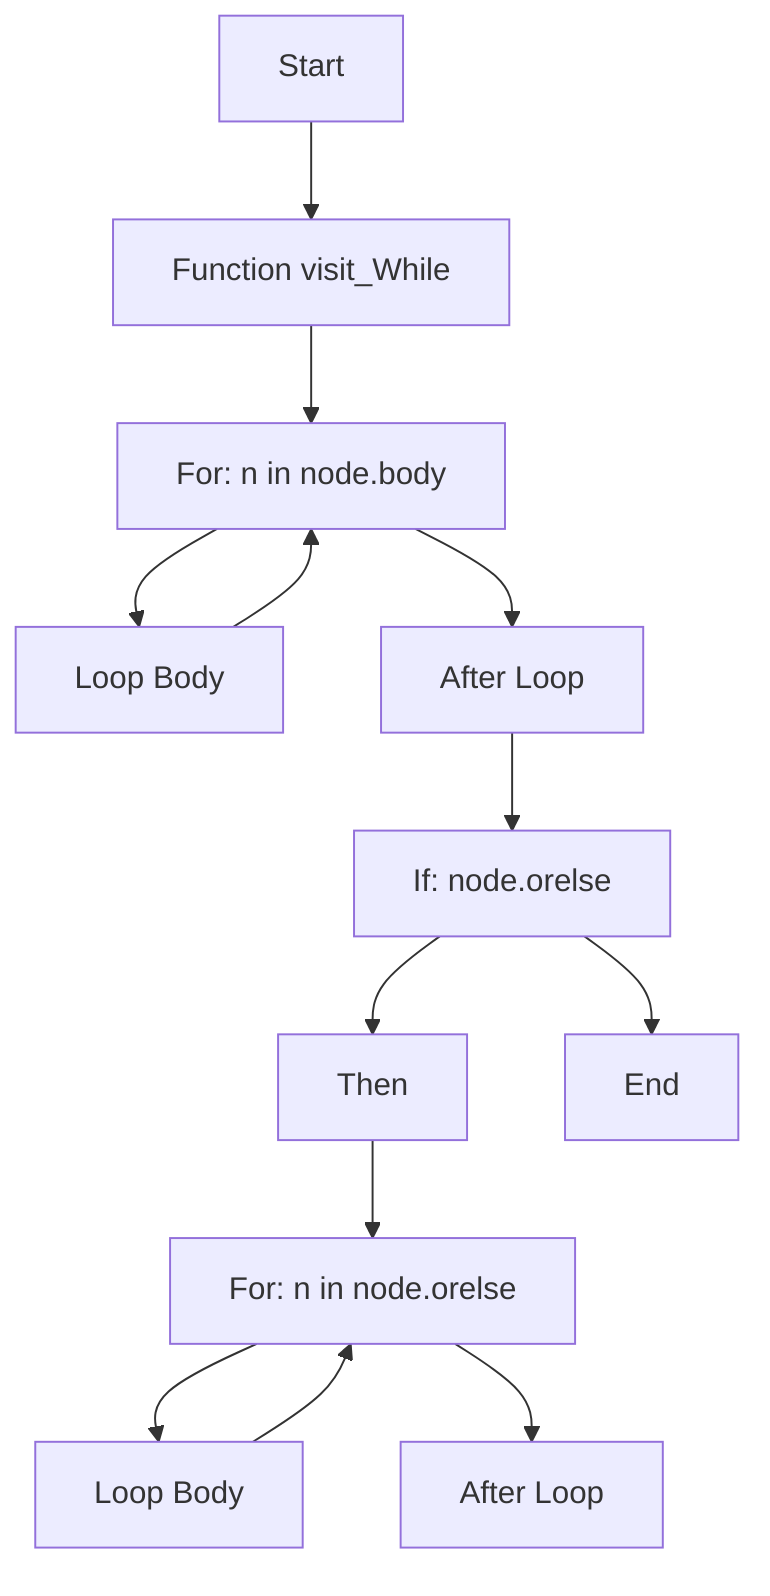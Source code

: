flowchart TD
Start["Start"]
node1["Function visit_While"]
Start --> node1
node2["For: n in node.body"]
node1 --> node2
node3["Loop Body"]
node2 --> node3
node4["After Loop"]
node3 --> node2
node2 --> node4
node5["If: node.orelse"]
node4 --> node5
node6["Then"]
node5 --> node6
node7["For: n in node.orelse"]
node6 --> node7
node8["Loop Body"]
node7 --> node8
node9["After Loop"]
node8 --> node7
node7 --> node9
End["End"]
node5 --> End